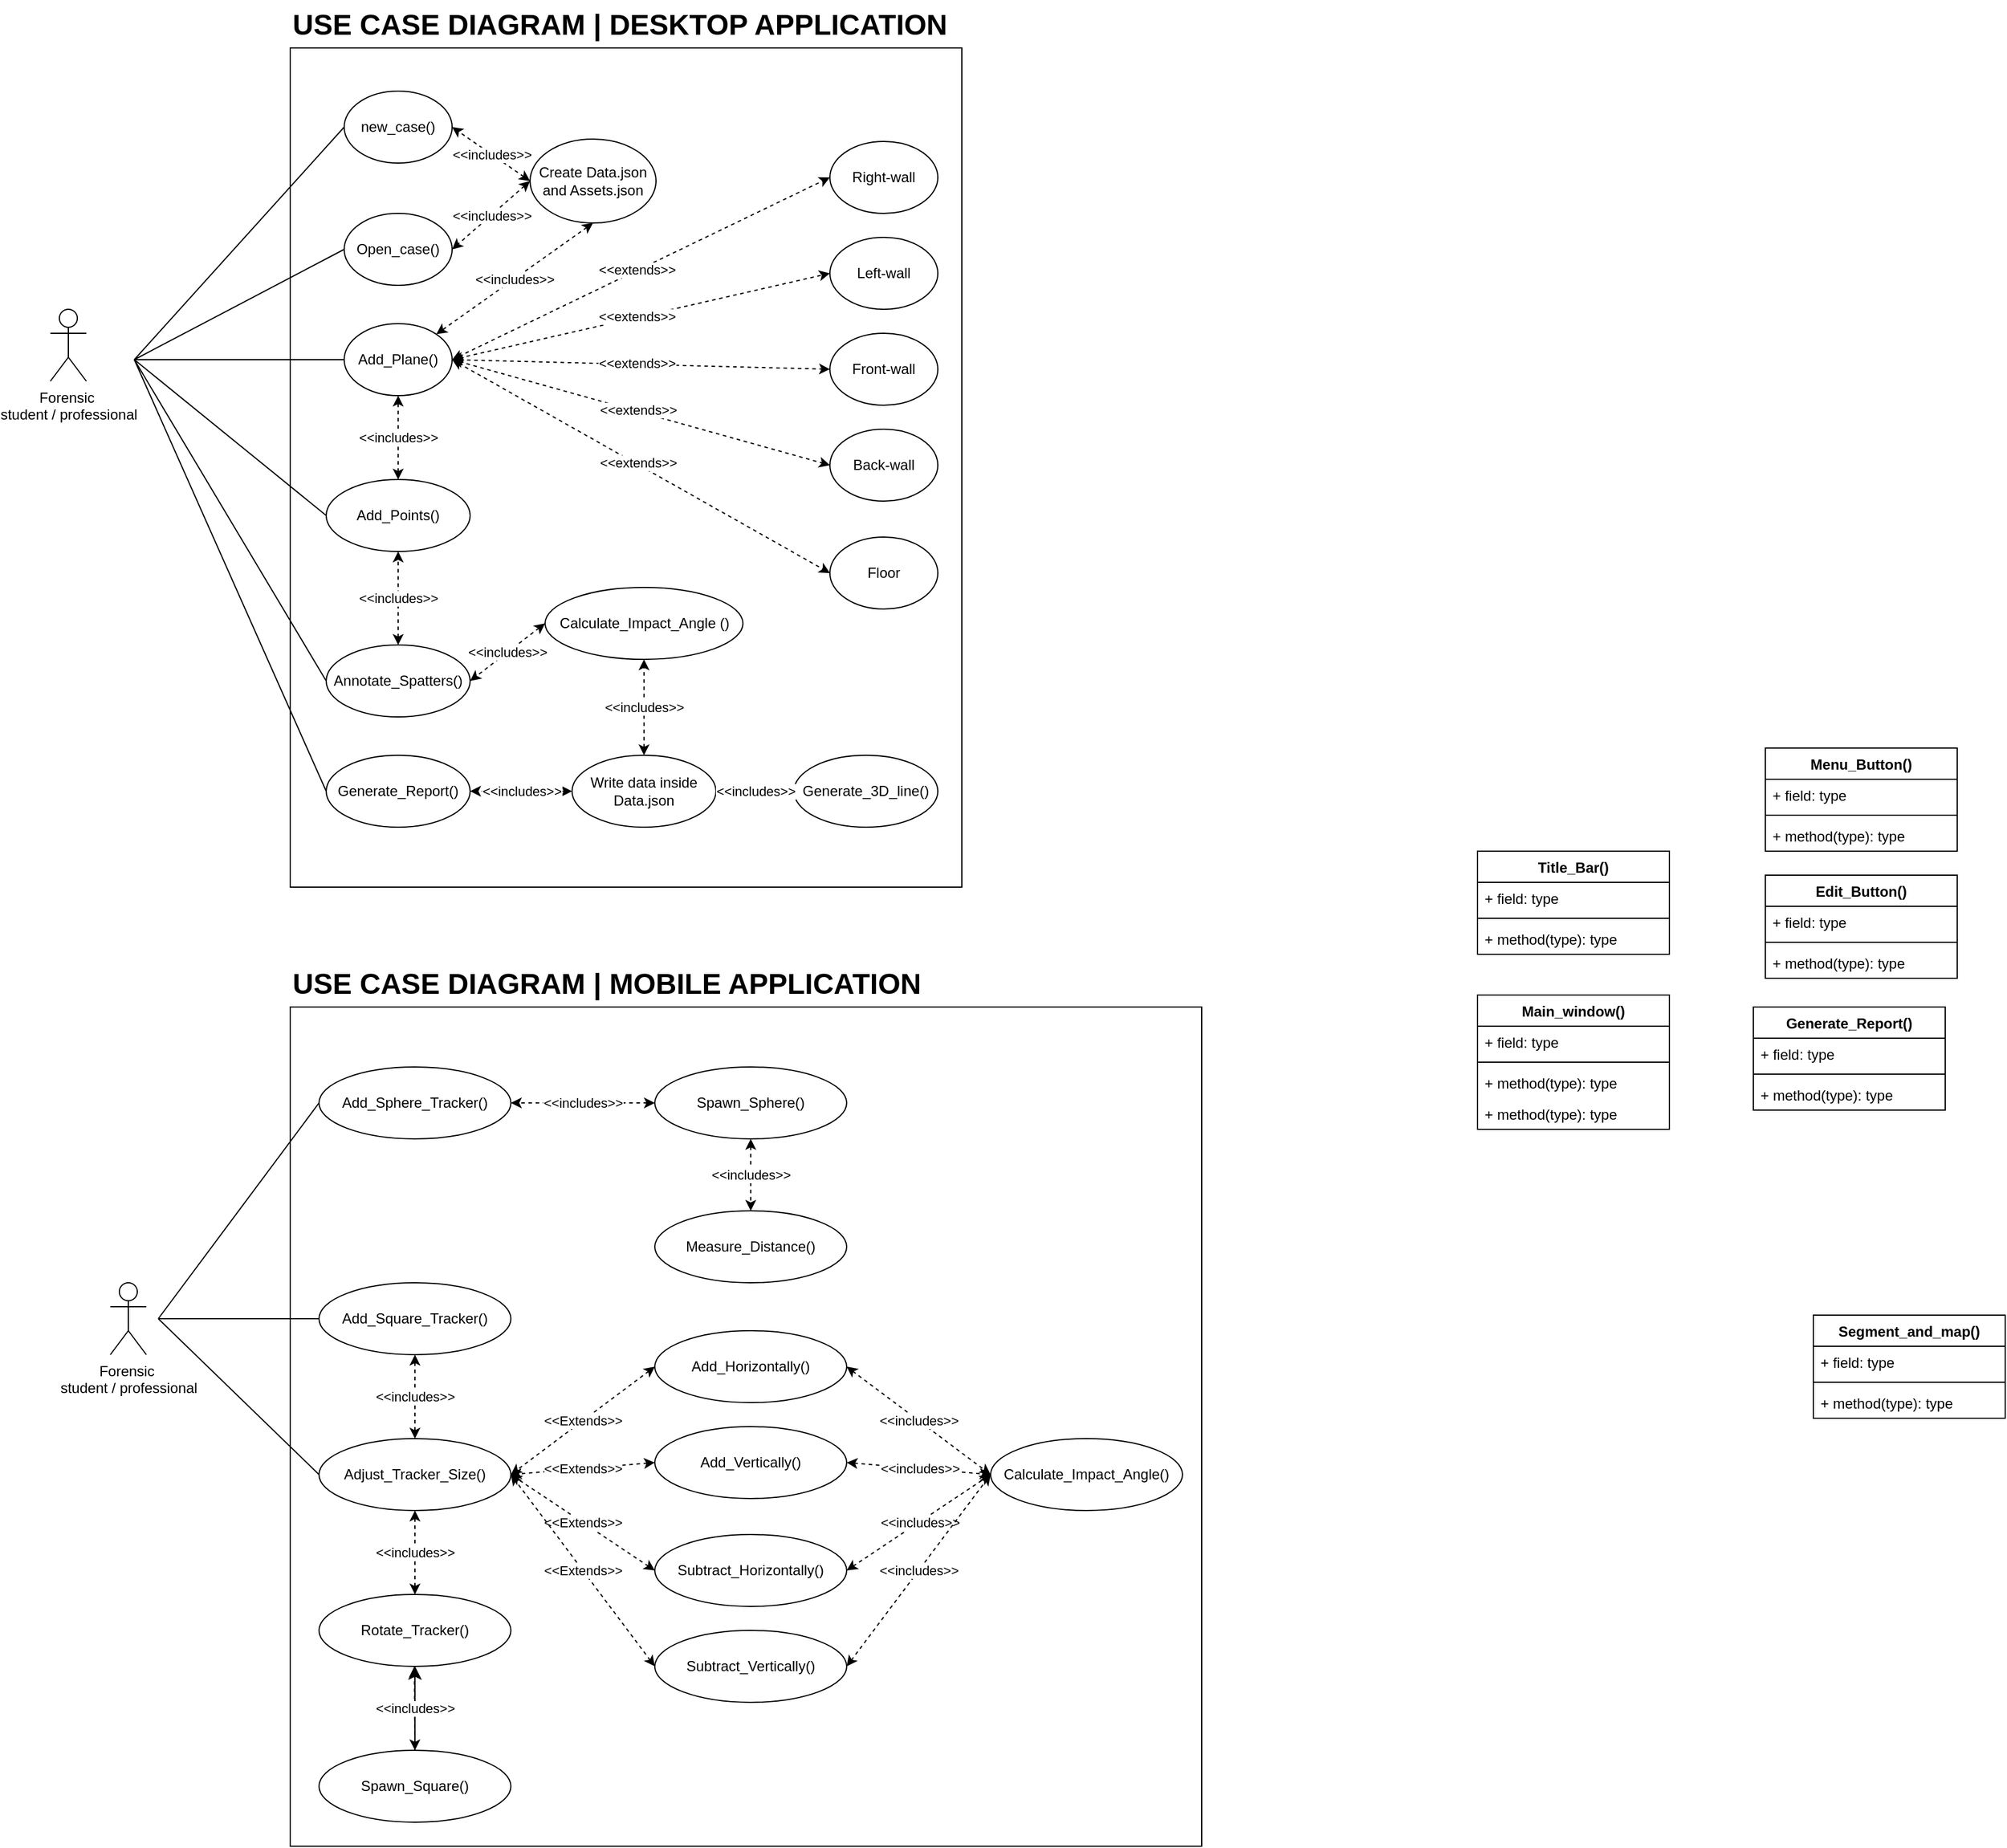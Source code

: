 <mxfile version="26.1.1">
  <diagram name="Page-1" id="USe7JkYApASF65cn7Bxd">
    <mxGraphModel dx="1627" dy="936" grid="1" gridSize="10" guides="1" tooltips="1" connect="1" arrows="1" fold="1" page="1" pageScale="1" pageWidth="850" pageHeight="1100" math="0" shadow="0">
      <root>
        <mxCell id="0" />
        <mxCell id="1" parent="0" />
        <mxCell id="eS0NiImWV8BJjzmMwiop-34" value="" style="rounded=0;whiteSpace=wrap;html=1;movable=0;resizable=0;rotatable=0;deletable=0;editable=0;locked=1;connectable=0;" parent="1" vertex="1">
          <mxGeometry x="190" y="990" width="760" height="700" as="geometry" />
        </mxCell>
        <mxCell id="eS0NiImWV8BJjzmMwiop-35" value="Forensic&amp;nbsp;&lt;div&gt;student / professional&lt;/div&gt;" style="shape=umlActor;verticalLabelPosition=bottom;verticalAlign=top;html=1;outlineConnect=0;" parent="1" vertex="1">
          <mxGeometry x="40" y="1220" width="30" height="60" as="geometry" />
        </mxCell>
        <mxCell id="eS0NiImWV8BJjzmMwiop-36" value="&lt;h1 style=&quot;margin-top: 0px;&quot;&gt;USE CASE DIAGRAM | MOBILE APPLICATION&lt;/h1&gt;" style="text;html=1;whiteSpace=wrap;overflow=hidden;rounded=0;" parent="1" vertex="1">
          <mxGeometry x="190" y="950" width="590" height="50" as="geometry" />
        </mxCell>
        <mxCell id="eS0NiImWV8BJjzmMwiop-38" value="" style="group" parent="1" vertex="1" connectable="0">
          <mxGeometry x="-10" y="150" width="790" height="740" as="geometry" />
        </mxCell>
        <mxCell id="eS0NiImWV8BJjzmMwiop-2" value="" style="rounded=0;whiteSpace=wrap;html=1;movable=1;resizable=1;rotatable=1;deletable=1;editable=1;locked=0;connectable=1;" parent="eS0NiImWV8BJjzmMwiop-38" vertex="1">
          <mxGeometry x="200" y="40" width="560" height="700" as="geometry" />
        </mxCell>
        <mxCell id="uYjDv0PG9nmL270Jhfq2-1" value="Forensic&amp;nbsp;&lt;div&gt;student / professional&lt;/div&gt;" style="shape=umlActor;verticalLabelPosition=bottom;verticalAlign=top;html=1;outlineConnect=0;" parent="eS0NiImWV8BJjzmMwiop-38" vertex="1">
          <mxGeometry y="258" width="30" height="60" as="geometry" />
        </mxCell>
        <mxCell id="uYjDv0PG9nmL270Jhfq2-3" value="new_case()" style="ellipse;whiteSpace=wrap;html=1;" parent="eS0NiImWV8BJjzmMwiop-38" vertex="1">
          <mxGeometry x="245" y="76" width="90" height="60" as="geometry" />
        </mxCell>
        <mxCell id="uYjDv0PG9nmL270Jhfq2-4" value="Open_case()" style="ellipse;whiteSpace=wrap;html=1;" parent="eS0NiImWV8BJjzmMwiop-38" vertex="1">
          <mxGeometry x="245" y="178" width="90" height="60" as="geometry" />
        </mxCell>
        <mxCell id="uYjDv0PG9nmL270Jhfq2-5" value="" style="endArrow=none;html=1;rounded=0;entryX=0;entryY=0.5;entryDx=0;entryDy=0;" parent="eS0NiImWV8BJjzmMwiop-38" target="uYjDv0PG9nmL270Jhfq2-3" edge="1">
          <mxGeometry width="50" height="50" relative="1" as="geometry">
            <mxPoint x="70" y="300" as="sourcePoint" />
            <mxPoint x="230" y="106" as="targetPoint" />
          </mxGeometry>
        </mxCell>
        <mxCell id="uYjDv0PG9nmL270Jhfq2-6" value="" style="endArrow=none;html=1;rounded=0;entryX=0;entryY=0.5;entryDx=0;entryDy=0;" parent="eS0NiImWV8BJjzmMwiop-38" target="uYjDv0PG9nmL270Jhfq2-4" edge="1">
          <mxGeometry width="50" height="50" relative="1" as="geometry">
            <mxPoint x="70" y="300" as="sourcePoint" />
            <mxPoint x="240" y="116" as="targetPoint" />
          </mxGeometry>
        </mxCell>
        <mxCell id="uYjDv0PG9nmL270Jhfq2-7" value="Add_Plane()" style="ellipse;whiteSpace=wrap;html=1;" parent="eS0NiImWV8BJjzmMwiop-38" vertex="1">
          <mxGeometry x="245" y="270" width="90" height="60" as="geometry" />
        </mxCell>
        <mxCell id="uYjDv0PG9nmL270Jhfq2-9" value="Right-wall" style="ellipse;whiteSpace=wrap;html=1;" parent="eS0NiImWV8BJjzmMwiop-38" vertex="1">
          <mxGeometry x="650" y="118" width="90" height="60" as="geometry" />
        </mxCell>
        <mxCell id="uYjDv0PG9nmL270Jhfq2-10" value="Left-wall" style="ellipse;whiteSpace=wrap;html=1;" parent="eS0NiImWV8BJjzmMwiop-38" vertex="1">
          <mxGeometry x="650" y="198" width="90" height="60" as="geometry" />
        </mxCell>
        <mxCell id="uYjDv0PG9nmL270Jhfq2-11" value="Front-wall" style="ellipse;whiteSpace=wrap;html=1;" parent="eS0NiImWV8BJjzmMwiop-38" vertex="1">
          <mxGeometry x="650" y="278" width="90" height="60" as="geometry" />
        </mxCell>
        <mxCell id="uYjDv0PG9nmL270Jhfq2-12" value="Back-wall" style="ellipse;whiteSpace=wrap;html=1;" parent="eS0NiImWV8BJjzmMwiop-38" vertex="1">
          <mxGeometry x="650" y="358" width="90" height="60" as="geometry" />
        </mxCell>
        <mxCell id="uYjDv0PG9nmL270Jhfq2-13" value="Floor" style="ellipse;whiteSpace=wrap;html=1;" parent="eS0NiImWV8BJjzmMwiop-38" vertex="1">
          <mxGeometry x="650" y="448" width="90" height="60" as="geometry" />
        </mxCell>
        <mxCell id="uYjDv0PG9nmL270Jhfq2-19" value="" style="endArrow=classic;startArrow=classic;html=1;rounded=0;dashed=1;entryX=0;entryY=0.5;entryDx=0;entryDy=0;exitX=1;exitY=0.5;exitDx=0;exitDy=0;" parent="eS0NiImWV8BJjzmMwiop-38" source="uYjDv0PG9nmL270Jhfq2-7" target="uYjDv0PG9nmL270Jhfq2-9" edge="1">
          <mxGeometry width="50" height="50" relative="1" as="geometry">
            <mxPoint x="142" y="271" as="sourcePoint" />
            <mxPoint x="240" y="318" as="targetPoint" />
          </mxGeometry>
        </mxCell>
        <mxCell id="uYjDv0PG9nmL270Jhfq2-20" value="&amp;lt;&amp;lt;extends&amp;gt;&amp;gt;" style="edgeLabel;html=1;align=center;verticalAlign=middle;resizable=0;points=[];" parent="uYjDv0PG9nmL270Jhfq2-19" vertex="1" connectable="0">
          <mxGeometry x="-0.021" y="1" relative="1" as="geometry">
            <mxPoint as="offset" />
          </mxGeometry>
        </mxCell>
        <mxCell id="uYjDv0PG9nmL270Jhfq2-21" value="" style="endArrow=classic;startArrow=classic;html=1;rounded=0;dashed=1;entryX=0;entryY=0.5;entryDx=0;entryDy=0;exitX=1;exitY=0.5;exitDx=0;exitDy=0;" parent="eS0NiImWV8BJjzmMwiop-38" source="uYjDv0PG9nmL270Jhfq2-7" target="uYjDv0PG9nmL270Jhfq2-10" edge="1">
          <mxGeometry width="50" height="50" relative="1" as="geometry">
            <mxPoint x="330" y="318" as="sourcePoint" />
            <mxPoint x="440" y="158" as="targetPoint" />
          </mxGeometry>
        </mxCell>
        <mxCell id="uYjDv0PG9nmL270Jhfq2-22" value="&amp;lt;&amp;lt;extends&amp;gt;&amp;gt;" style="edgeLabel;html=1;align=center;verticalAlign=middle;resizable=0;points=[];" parent="uYjDv0PG9nmL270Jhfq2-21" vertex="1" connectable="0">
          <mxGeometry x="-0.021" y="1" relative="1" as="geometry">
            <mxPoint as="offset" />
          </mxGeometry>
        </mxCell>
        <mxCell id="uYjDv0PG9nmL270Jhfq2-23" value="" style="endArrow=classic;startArrow=classic;html=1;rounded=0;dashed=1;entryX=0;entryY=0.5;entryDx=0;entryDy=0;exitX=1;exitY=0.5;exitDx=0;exitDy=0;" parent="eS0NiImWV8BJjzmMwiop-38" source="uYjDv0PG9nmL270Jhfq2-7" target="uYjDv0PG9nmL270Jhfq2-11" edge="1">
          <mxGeometry width="50" height="50" relative="1" as="geometry">
            <mxPoint x="340" y="328" as="sourcePoint" />
            <mxPoint x="450" y="168" as="targetPoint" />
          </mxGeometry>
        </mxCell>
        <mxCell id="uYjDv0PG9nmL270Jhfq2-24" value="&amp;lt;&amp;lt;extends&amp;gt;&amp;gt;" style="edgeLabel;html=1;align=center;verticalAlign=middle;resizable=0;points=[];" parent="uYjDv0PG9nmL270Jhfq2-23" vertex="1" connectable="0">
          <mxGeometry x="-0.021" y="1" relative="1" as="geometry">
            <mxPoint as="offset" />
          </mxGeometry>
        </mxCell>
        <mxCell id="uYjDv0PG9nmL270Jhfq2-25" value="" style="endArrow=classic;startArrow=classic;html=1;rounded=0;dashed=1;entryX=0;entryY=0.5;entryDx=0;entryDy=0;exitX=1;exitY=0.5;exitDx=0;exitDy=0;" parent="eS0NiImWV8BJjzmMwiop-38" source="uYjDv0PG9nmL270Jhfq2-7" target="uYjDv0PG9nmL270Jhfq2-12" edge="1">
          <mxGeometry width="50" height="50" relative="1" as="geometry">
            <mxPoint x="350" y="338" as="sourcePoint" />
            <mxPoint x="460" y="178" as="targetPoint" />
          </mxGeometry>
        </mxCell>
        <mxCell id="uYjDv0PG9nmL270Jhfq2-26" value="&amp;lt;&amp;lt;extends&amp;gt;&amp;gt;" style="edgeLabel;html=1;align=center;verticalAlign=middle;resizable=0;points=[];" parent="uYjDv0PG9nmL270Jhfq2-25" vertex="1" connectable="0">
          <mxGeometry x="-0.021" y="1" relative="1" as="geometry">
            <mxPoint as="offset" />
          </mxGeometry>
        </mxCell>
        <mxCell id="uYjDv0PG9nmL270Jhfq2-27" value="" style="endArrow=classic;startArrow=classic;html=1;rounded=0;dashed=1;entryX=0;entryY=0.5;entryDx=0;entryDy=0;exitX=1;exitY=0.5;exitDx=0;exitDy=0;" parent="eS0NiImWV8BJjzmMwiop-38" source="uYjDv0PG9nmL270Jhfq2-7" target="uYjDv0PG9nmL270Jhfq2-13" edge="1">
          <mxGeometry width="50" height="50" relative="1" as="geometry">
            <mxPoint x="360" y="348" as="sourcePoint" />
            <mxPoint x="470" y="188" as="targetPoint" />
          </mxGeometry>
        </mxCell>
        <mxCell id="uYjDv0PG9nmL270Jhfq2-28" value="&amp;lt;&amp;lt;extends&amp;gt;&amp;gt;" style="edgeLabel;html=1;align=center;verticalAlign=middle;resizable=0;points=[];" parent="uYjDv0PG9nmL270Jhfq2-27" vertex="1" connectable="0">
          <mxGeometry x="-0.021" y="1" relative="1" as="geometry">
            <mxPoint as="offset" />
          </mxGeometry>
        </mxCell>
        <mxCell id="uYjDv0PG9nmL270Jhfq2-30" value="Add_Points()" style="ellipse;whiteSpace=wrap;html=1;" parent="eS0NiImWV8BJjzmMwiop-38" vertex="1">
          <mxGeometry x="230" y="400" width="120" height="60" as="geometry" />
        </mxCell>
        <mxCell id="uYjDv0PG9nmL270Jhfq2-41" value="" style="endArrow=classic;startArrow=classic;html=1;rounded=0;dashed=1;entryX=0.5;entryY=1;entryDx=0;entryDy=0;exitX=0.5;exitY=0;exitDx=0;exitDy=0;" parent="eS0NiImWV8BJjzmMwiop-38" source="uYjDv0PG9nmL270Jhfq2-30" target="uYjDv0PG9nmL270Jhfq2-7" edge="1">
          <mxGeometry width="50" height="50" relative="1" as="geometry">
            <mxPoint x="140" y="368" as="sourcePoint" />
            <mxPoint x="240" y="318" as="targetPoint" />
          </mxGeometry>
        </mxCell>
        <mxCell id="uYjDv0PG9nmL270Jhfq2-42" value="&amp;lt;&amp;lt;includes&amp;gt;&amp;gt;" style="edgeLabel;html=1;align=center;verticalAlign=middle;resizable=0;points=[];" parent="uYjDv0PG9nmL270Jhfq2-41" vertex="1" connectable="0">
          <mxGeometry x="0.002" relative="1" as="geometry">
            <mxPoint as="offset" />
          </mxGeometry>
        </mxCell>
        <mxCell id="uYjDv0PG9nmL270Jhfq2-43" value="Annotate_Spatters()" style="ellipse;whiteSpace=wrap;html=1;" parent="eS0NiImWV8BJjzmMwiop-38" vertex="1">
          <mxGeometry x="230" y="538" width="120" height="60" as="geometry" />
        </mxCell>
        <mxCell id="uYjDv0PG9nmL270Jhfq2-44" value="" style="endArrow=classic;startArrow=classic;html=1;rounded=0;dashed=1;entryX=0.5;entryY=1;entryDx=0;entryDy=0;exitX=0.5;exitY=0;exitDx=0;exitDy=0;" parent="eS0NiImWV8BJjzmMwiop-38" source="uYjDv0PG9nmL270Jhfq2-43" target="uYjDv0PG9nmL270Jhfq2-30" edge="1">
          <mxGeometry width="50" height="50" relative="1" as="geometry">
            <mxPoint x="390" y="668" as="sourcePoint" />
            <mxPoint x="390" y="558" as="targetPoint" />
          </mxGeometry>
        </mxCell>
        <mxCell id="uYjDv0PG9nmL270Jhfq2-45" value="&amp;lt;&amp;lt;includes&amp;gt;&amp;gt;" style="edgeLabel;html=1;align=center;verticalAlign=middle;resizable=0;points=[];" parent="uYjDv0PG9nmL270Jhfq2-44" vertex="1" connectable="0">
          <mxGeometry x="0.002" relative="1" as="geometry">
            <mxPoint as="offset" />
          </mxGeometry>
        </mxCell>
        <mxCell id="_AARv4OHIewm0ZB3Cl0f-1" value="Calculate_Impact_Angle ()" style="ellipse;whiteSpace=wrap;html=1;" parent="eS0NiImWV8BJjzmMwiop-38" vertex="1">
          <mxGeometry x="412.5" y="490" width="165" height="60" as="geometry" />
        </mxCell>
        <mxCell id="_AARv4OHIewm0ZB3Cl0f-2" value="" style="endArrow=classic;startArrow=classic;html=1;rounded=0;dashed=1;entryX=1;entryY=0.5;entryDx=0;entryDy=0;exitX=0;exitY=0.5;exitDx=0;exitDy=0;" parent="eS0NiImWV8BJjzmMwiop-38" source="_AARv4OHIewm0ZB3Cl0f-1" target="uYjDv0PG9nmL270Jhfq2-43" edge="1">
          <mxGeometry width="50" height="50" relative="1" as="geometry">
            <mxPoint x="610" y="668" as="sourcePoint" />
            <mxPoint x="495" y="508" as="targetPoint" />
          </mxGeometry>
        </mxCell>
        <mxCell id="_AARv4OHIewm0ZB3Cl0f-3" value="&amp;lt;&amp;lt;includes&amp;gt;&amp;gt;" style="edgeLabel;html=1;align=center;verticalAlign=middle;resizable=0;points=[];" parent="_AARv4OHIewm0ZB3Cl0f-2" vertex="1" connectable="0">
          <mxGeometry x="0.002" relative="1" as="geometry">
            <mxPoint as="offset" />
          </mxGeometry>
        </mxCell>
        <mxCell id="eS0NiImWV8BJjzmMwiop-1" value="&lt;h1 style=&quot;margin-top: 0px;&quot;&gt;USE CASE DIAGRAM | DESKTOP APPLICATION&lt;/h1&gt;" style="text;html=1;whiteSpace=wrap;overflow=hidden;rounded=0;" parent="eS0NiImWV8BJjzmMwiop-38" vertex="1">
          <mxGeometry x="200" width="590" height="50" as="geometry" />
        </mxCell>
        <mxCell id="eS0NiImWV8BJjzmMwiop-4" value="Create Data.json and Assets.json" style="ellipse;whiteSpace=wrap;html=1;" parent="eS0NiImWV8BJjzmMwiop-38" vertex="1">
          <mxGeometry x="400" y="116" width="105" height="70" as="geometry" />
        </mxCell>
        <mxCell id="eS0NiImWV8BJjzmMwiop-5" value="" style="endArrow=classic;startArrow=classic;html=1;rounded=0;dashed=1;entryX=1;entryY=0.5;entryDx=0;entryDy=0;exitX=0;exitY=0.5;exitDx=0;exitDy=0;" parent="eS0NiImWV8BJjzmMwiop-38" source="eS0NiImWV8BJjzmMwiop-4" target="uYjDv0PG9nmL270Jhfq2-3" edge="1">
          <mxGeometry width="50" height="50" relative="1" as="geometry">
            <mxPoint x="400" y="151" as="sourcePoint" />
            <mxPoint x="360" y="216" as="targetPoint" />
          </mxGeometry>
        </mxCell>
        <mxCell id="eS0NiImWV8BJjzmMwiop-6" value="&amp;lt;&amp;lt;includes&amp;gt;&amp;gt;" style="edgeLabel;html=1;align=center;verticalAlign=middle;resizable=0;points=[];" parent="eS0NiImWV8BJjzmMwiop-5" vertex="1" connectable="0">
          <mxGeometry x="0.002" relative="1" as="geometry">
            <mxPoint as="offset" />
          </mxGeometry>
        </mxCell>
        <mxCell id="eS0NiImWV8BJjzmMwiop-9" value="" style="endArrow=classic;startArrow=classic;html=1;rounded=0;dashed=1;entryX=1;entryY=0.5;entryDx=0;entryDy=0;exitX=0;exitY=0.5;exitDx=0;exitDy=0;" parent="eS0NiImWV8BJjzmMwiop-38" source="eS0NiImWV8BJjzmMwiop-4" target="uYjDv0PG9nmL270Jhfq2-4" edge="1">
          <mxGeometry width="50" height="50" relative="1" as="geometry">
            <mxPoint x="397" y="152" as="sourcePoint" />
            <mxPoint x="330" y="116" as="targetPoint" />
          </mxGeometry>
        </mxCell>
        <mxCell id="eS0NiImWV8BJjzmMwiop-10" value="&amp;lt;&amp;lt;includes&amp;gt;&amp;gt;" style="edgeLabel;html=1;align=center;verticalAlign=middle;resizable=0;points=[];" parent="eS0NiImWV8BJjzmMwiop-9" vertex="1" connectable="0">
          <mxGeometry x="0.002" relative="1" as="geometry">
            <mxPoint as="offset" />
          </mxGeometry>
        </mxCell>
        <mxCell id="eS0NiImWV8BJjzmMwiop-11" value="" style="endArrow=none;html=1;rounded=0;entryX=0;entryY=0.5;entryDx=0;entryDy=0;" parent="eS0NiImWV8BJjzmMwiop-38" target="uYjDv0PG9nmL270Jhfq2-7" edge="1">
          <mxGeometry width="50" height="50" relative="1" as="geometry">
            <mxPoint x="70" y="300" as="sourcePoint" />
            <mxPoint x="230" y="300" as="targetPoint" />
          </mxGeometry>
        </mxCell>
        <mxCell id="eS0NiImWV8BJjzmMwiop-12" value="" style="endArrow=classic;startArrow=classic;html=1;rounded=0;dashed=1;entryX=1;entryY=0;entryDx=0;entryDy=0;exitX=0.5;exitY=1;exitDx=0;exitDy=0;" parent="eS0NiImWV8BJjzmMwiop-38" source="eS0NiImWV8BJjzmMwiop-4" target="uYjDv0PG9nmL270Jhfq2-7" edge="1">
          <mxGeometry width="50" height="50" relative="1" as="geometry">
            <mxPoint x="390" y="215" as="sourcePoint" />
            <mxPoint x="310" y="270" as="targetPoint" />
          </mxGeometry>
        </mxCell>
        <mxCell id="eS0NiImWV8BJjzmMwiop-13" value="&amp;lt;&amp;lt;includes&amp;gt;&amp;gt;" style="edgeLabel;html=1;align=center;verticalAlign=middle;resizable=0;points=[];" parent="eS0NiImWV8BJjzmMwiop-12" vertex="1" connectable="0">
          <mxGeometry x="0.002" relative="1" as="geometry">
            <mxPoint as="offset" />
          </mxGeometry>
        </mxCell>
        <mxCell id="eS0NiImWV8BJjzmMwiop-14" value="" style="endArrow=none;html=1;rounded=0;entryX=0;entryY=0.5;entryDx=0;entryDy=0;" parent="eS0NiImWV8BJjzmMwiop-38" target="uYjDv0PG9nmL270Jhfq2-30" edge="1">
          <mxGeometry width="50" height="50" relative="1" as="geometry">
            <mxPoint x="70" y="300" as="sourcePoint" />
            <mxPoint x="240" y="310" as="targetPoint" />
          </mxGeometry>
        </mxCell>
        <mxCell id="eS0NiImWV8BJjzmMwiop-15" value="" style="endArrow=none;html=1;rounded=0;entryX=0;entryY=0.5;entryDx=0;entryDy=0;" parent="eS0NiImWV8BJjzmMwiop-38" target="uYjDv0PG9nmL270Jhfq2-43" edge="1">
          <mxGeometry width="50" height="50" relative="1" as="geometry">
            <mxPoint x="70" y="300" as="sourcePoint" />
            <mxPoint x="240" y="440" as="targetPoint" />
          </mxGeometry>
        </mxCell>
        <mxCell id="eS0NiImWV8BJjzmMwiop-18" value="Write data inside Data.json" style="ellipse;whiteSpace=wrap;html=1;" parent="eS0NiImWV8BJjzmMwiop-38" vertex="1">
          <mxGeometry x="435" y="630" width="120" height="60" as="geometry" />
        </mxCell>
        <mxCell id="eS0NiImWV8BJjzmMwiop-19" value="" style="endArrow=classic;startArrow=classic;html=1;rounded=0;dashed=1;entryX=0.5;entryY=1;entryDx=0;entryDy=0;exitX=0.5;exitY=0;exitDx=0;exitDy=0;" parent="eS0NiImWV8BJjzmMwiop-38" source="eS0NiImWV8BJjzmMwiop-18" target="_AARv4OHIewm0ZB3Cl0f-1" edge="1">
          <mxGeometry width="50" height="50" relative="1" as="geometry">
            <mxPoint x="665" y="620" as="sourcePoint" />
            <mxPoint x="550" y="620" as="targetPoint" />
          </mxGeometry>
        </mxCell>
        <mxCell id="eS0NiImWV8BJjzmMwiop-20" value="&amp;lt;&amp;lt;includes&amp;gt;&amp;gt;" style="edgeLabel;html=1;align=center;verticalAlign=middle;resizable=0;points=[];" parent="eS0NiImWV8BJjzmMwiop-19" vertex="1" connectable="0">
          <mxGeometry x="0.002" relative="1" as="geometry">
            <mxPoint as="offset" />
          </mxGeometry>
        </mxCell>
        <mxCell id="eS0NiImWV8BJjzmMwiop-21" value="Generate_3D_line()" style="ellipse;whiteSpace=wrap;html=1;" parent="eS0NiImWV8BJjzmMwiop-38" vertex="1">
          <mxGeometry x="620" y="630" width="120" height="60" as="geometry" />
        </mxCell>
        <mxCell id="eS0NiImWV8BJjzmMwiop-22" value="" style="endArrow=classic;startArrow=classic;html=1;rounded=0;dashed=1;entryX=1;entryY=0.5;entryDx=0;entryDy=0;exitX=0;exitY=0.5;exitDx=0;exitDy=0;" parent="eS0NiImWV8BJjzmMwiop-38" source="eS0NiImWV8BJjzmMwiop-21" target="eS0NiImWV8BJjzmMwiop-18" edge="1">
          <mxGeometry width="50" height="50" relative="1" as="geometry">
            <mxPoint x="660" y="578" as="sourcePoint" />
            <mxPoint x="535" y="578" as="targetPoint" />
          </mxGeometry>
        </mxCell>
        <mxCell id="eS0NiImWV8BJjzmMwiop-23" value="&amp;lt;&amp;lt;includes&amp;gt;&amp;gt;" style="edgeLabel;html=1;align=center;verticalAlign=middle;resizable=0;points=[];" parent="eS0NiImWV8BJjzmMwiop-22" vertex="1" connectable="0">
          <mxGeometry x="0.002" relative="1" as="geometry">
            <mxPoint as="offset" />
          </mxGeometry>
        </mxCell>
        <mxCell id="eS0NiImWV8BJjzmMwiop-24" value="Generate_Report()" style="ellipse;whiteSpace=wrap;html=1;" parent="eS0NiImWV8BJjzmMwiop-38" vertex="1">
          <mxGeometry x="230" y="630" width="120" height="60" as="geometry" />
        </mxCell>
        <mxCell id="eS0NiImWV8BJjzmMwiop-25" value="" style="endArrow=none;html=1;rounded=0;entryX=0;entryY=0.5;entryDx=0;entryDy=0;" parent="eS0NiImWV8BJjzmMwiop-38" target="eS0NiImWV8BJjzmMwiop-24" edge="1">
          <mxGeometry width="50" height="50" relative="1" as="geometry">
            <mxPoint x="70" y="300" as="sourcePoint" />
            <mxPoint x="240" y="578" as="targetPoint" />
          </mxGeometry>
        </mxCell>
        <mxCell id="eS0NiImWV8BJjzmMwiop-32" value="" style="endArrow=classic;startArrow=classic;html=1;rounded=0;dashed=1;entryX=1;entryY=0.5;entryDx=0;entryDy=0;exitX=0;exitY=0.5;exitDx=0;exitDy=0;" parent="eS0NiImWV8BJjzmMwiop-38" source="eS0NiImWV8BJjzmMwiop-18" target="eS0NiImWV8BJjzmMwiop-24" edge="1">
          <mxGeometry width="50" height="50" relative="1" as="geometry">
            <mxPoint x="462" y="598" as="sourcePoint" />
            <mxPoint x="400" y="646" as="targetPoint" />
          </mxGeometry>
        </mxCell>
        <mxCell id="eS0NiImWV8BJjzmMwiop-33" value="&amp;lt;&amp;lt;includes&amp;gt;&amp;gt;" style="edgeLabel;html=1;align=center;verticalAlign=middle;resizable=0;points=[];" parent="eS0NiImWV8BJjzmMwiop-32" vertex="1" connectable="0">
          <mxGeometry x="0.002" relative="1" as="geometry">
            <mxPoint as="offset" />
          </mxGeometry>
        </mxCell>
        <mxCell id="eS0NiImWV8BJjzmMwiop-39" value="Add_Sphere_Tracker()" style="ellipse;whiteSpace=wrap;html=1;" parent="1" vertex="1">
          <mxGeometry x="214" y="1040" width="160" height="60" as="geometry" />
        </mxCell>
        <mxCell id="eS0NiImWV8BJjzmMwiop-40" value="Add_Square_Tracker()" style="ellipse;whiteSpace=wrap;html=1;" parent="1" vertex="1">
          <mxGeometry x="214" y="1220" width="160" height="60" as="geometry" />
        </mxCell>
        <mxCell id="eS0NiImWV8BJjzmMwiop-41" value="" style="endArrow=none;html=1;rounded=0;fontSize=12;startSize=8;endSize=8;curved=1;entryX=0;entryY=0.5;entryDx=0;entryDy=0;" parent="1" target="eS0NiImWV8BJjzmMwiop-39" edge="1">
          <mxGeometry width="50" height="50" relative="1" as="geometry">
            <mxPoint x="80" y="1250" as="sourcePoint" />
            <mxPoint x="400" y="1030" as="targetPoint" />
          </mxGeometry>
        </mxCell>
        <mxCell id="eS0NiImWV8BJjzmMwiop-42" value="" style="endArrow=none;html=1;rounded=0;fontSize=12;startSize=8;endSize=8;curved=1;entryX=0;entryY=0.5;entryDx=0;entryDy=0;" parent="1" target="eS0NiImWV8BJjzmMwiop-40" edge="1">
          <mxGeometry width="50" height="50" relative="1" as="geometry">
            <mxPoint x="80" y="1250" as="sourcePoint" />
            <mxPoint x="250" y="1080" as="targetPoint" />
          </mxGeometry>
        </mxCell>
        <mxCell id="eS0NiImWV8BJjzmMwiop-44" value="Spawn_Sphere()" style="ellipse;whiteSpace=wrap;html=1;" parent="1" vertex="1">
          <mxGeometry x="494" y="1040" width="160" height="60" as="geometry" />
        </mxCell>
        <mxCell id="eS0NiImWV8BJjzmMwiop-46" value="" style="endArrow=classic;startArrow=classic;html=1;rounded=0;dashed=1;entryX=1;entryY=0.5;entryDx=0;entryDy=0;exitX=0;exitY=0.5;exitDx=0;exitDy=0;" parent="1" source="eS0NiImWV8BJjzmMwiop-44" target="eS0NiImWV8BJjzmMwiop-39" edge="1">
          <mxGeometry width="50" height="50" relative="1" as="geometry">
            <mxPoint x="479" y="1060" as="sourcePoint" />
            <mxPoint x="394" y="1060" as="targetPoint" />
          </mxGeometry>
        </mxCell>
        <mxCell id="eS0NiImWV8BJjzmMwiop-47" value="&amp;lt;&amp;lt;includes&amp;gt;&amp;gt;" style="edgeLabel;html=1;align=center;verticalAlign=middle;resizable=0;points=[];" parent="eS0NiImWV8BJjzmMwiop-46" vertex="1" connectable="0">
          <mxGeometry x="0.002" relative="1" as="geometry">
            <mxPoint as="offset" />
          </mxGeometry>
        </mxCell>
        <mxCell id="eS0NiImWV8BJjzmMwiop-48" value="Measure_Distance()" style="ellipse;whiteSpace=wrap;html=1;" parent="1" vertex="1">
          <mxGeometry x="494" y="1160" width="160" height="60" as="geometry" />
        </mxCell>
        <mxCell id="eS0NiImWV8BJjzmMwiop-49" value="" style="endArrow=classic;startArrow=classic;html=1;rounded=0;dashed=1;entryX=0.5;entryY=0;entryDx=0;entryDy=0;exitX=0.5;exitY=1;exitDx=0;exitDy=0;" parent="1" source="eS0NiImWV8BJjzmMwiop-44" target="eS0NiImWV8BJjzmMwiop-48" edge="1">
          <mxGeometry width="50" height="50" relative="1" as="geometry">
            <mxPoint x="504" y="1080" as="sourcePoint" />
            <mxPoint x="384" y="1080" as="targetPoint" />
          </mxGeometry>
        </mxCell>
        <mxCell id="eS0NiImWV8BJjzmMwiop-50" value="&amp;lt;&amp;lt;includes&amp;gt;&amp;gt;" style="edgeLabel;html=1;align=center;verticalAlign=middle;resizable=0;points=[];" parent="eS0NiImWV8BJjzmMwiop-49" vertex="1" connectable="0">
          <mxGeometry x="0.002" relative="1" as="geometry">
            <mxPoint as="offset" />
          </mxGeometry>
        </mxCell>
        <mxCell id="eS0NiImWV8BJjzmMwiop-51" value="Adjust_Tracker_Size()" style="ellipse;whiteSpace=wrap;html=1;" parent="1" vertex="1">
          <mxGeometry x="214" y="1350" width="160" height="60" as="geometry" />
        </mxCell>
        <mxCell id="eS0NiImWV8BJjzmMwiop-52" value="Subtract_Horizontally() " style="ellipse;whiteSpace=wrap;html=1;" parent="1" vertex="1">
          <mxGeometry x="494" y="1430" width="160" height="60" as="geometry" />
        </mxCell>
        <mxCell id="eS0NiImWV8BJjzmMwiop-53" value="Subtract_Vertically() " style="ellipse;whiteSpace=wrap;html=1;" parent="1" vertex="1">
          <mxGeometry x="494" y="1510" width="160" height="60" as="geometry" />
        </mxCell>
        <mxCell id="eS0NiImWV8BJjzmMwiop-54" value="Add_Horizontally() " style="ellipse;whiteSpace=wrap;html=1;" parent="1" vertex="1">
          <mxGeometry x="494" y="1260" width="160" height="60" as="geometry" />
        </mxCell>
        <mxCell id="eS0NiImWV8BJjzmMwiop-55" value="Add_Vertically() " style="ellipse;whiteSpace=wrap;html=1;" parent="1" vertex="1">
          <mxGeometry x="494" y="1340" width="160" height="60" as="geometry" />
        </mxCell>
        <mxCell id="eS0NiImWV8BJjzmMwiop-56" value="" style="endArrow=none;html=1;rounded=0;fontSize=12;startSize=8;endSize=8;curved=1;entryX=0;entryY=0.5;entryDx=0;entryDy=0;" parent="1" target="eS0NiImWV8BJjzmMwiop-51" edge="1">
          <mxGeometry width="50" height="50" relative="1" as="geometry">
            <mxPoint x="80" y="1250" as="sourcePoint" />
            <mxPoint x="250" y="1260" as="targetPoint" />
          </mxGeometry>
        </mxCell>
        <mxCell id="eS0NiImWV8BJjzmMwiop-57" value="" style="endArrow=classic;startArrow=classic;html=1;rounded=0;dashed=1;entryX=1;entryY=0.5;entryDx=0;entryDy=0;exitX=0;exitY=0.5;exitDx=0;exitDy=0;" parent="1" source="eS0NiImWV8BJjzmMwiop-54" target="eS0NiImWV8BJjzmMwiop-51" edge="1">
          <mxGeometry width="50" height="50" relative="1" as="geometry">
            <mxPoint x="474" y="1420" as="sourcePoint" />
            <mxPoint x="354" y="1420" as="targetPoint" />
          </mxGeometry>
        </mxCell>
        <mxCell id="eS0NiImWV8BJjzmMwiop-58" value="&amp;lt;&amp;lt;Extends&amp;gt;&amp;gt;" style="edgeLabel;html=1;align=center;verticalAlign=middle;resizable=0;points=[];" parent="eS0NiImWV8BJjzmMwiop-57" vertex="1" connectable="0">
          <mxGeometry x="0.002" relative="1" as="geometry">
            <mxPoint as="offset" />
          </mxGeometry>
        </mxCell>
        <mxCell id="eS0NiImWV8BJjzmMwiop-59" value="" style="endArrow=classic;startArrow=classic;html=1;rounded=0;dashed=1;entryX=1;entryY=0.5;entryDx=0;entryDy=0;exitX=0;exitY=0.5;exitDx=0;exitDy=0;" parent="1" source="eS0NiImWV8BJjzmMwiop-55" target="eS0NiImWV8BJjzmMwiop-51" edge="1">
          <mxGeometry width="50" height="50" relative="1" as="geometry">
            <mxPoint x="434" y="1300" as="sourcePoint" />
            <mxPoint x="384" y="1390" as="targetPoint" />
          </mxGeometry>
        </mxCell>
        <mxCell id="eS0NiImWV8BJjzmMwiop-60" value="&amp;lt;&amp;lt;Extends&amp;gt;&amp;gt;" style="edgeLabel;html=1;align=center;verticalAlign=middle;resizable=0;points=[];" parent="eS0NiImWV8BJjzmMwiop-59" vertex="1" connectable="0">
          <mxGeometry x="0.002" relative="1" as="geometry">
            <mxPoint as="offset" />
          </mxGeometry>
        </mxCell>
        <mxCell id="eS0NiImWV8BJjzmMwiop-61" value="" style="endArrow=classic;startArrow=classic;html=1;rounded=0;dashed=1;entryX=1;entryY=0.5;entryDx=0;entryDy=0;exitX=0;exitY=0.5;exitDx=0;exitDy=0;" parent="1" source="eS0NiImWV8BJjzmMwiop-52" target="eS0NiImWV8BJjzmMwiop-51" edge="1">
          <mxGeometry width="50" height="50" relative="1" as="geometry">
            <mxPoint x="444" y="1310" as="sourcePoint" />
            <mxPoint x="394" y="1400" as="targetPoint" />
          </mxGeometry>
        </mxCell>
        <mxCell id="eS0NiImWV8BJjzmMwiop-62" value="&amp;lt;&amp;lt;Extends&amp;gt;&amp;gt;" style="edgeLabel;html=1;align=center;verticalAlign=middle;resizable=0;points=[];" parent="eS0NiImWV8BJjzmMwiop-61" vertex="1" connectable="0">
          <mxGeometry x="0.002" relative="1" as="geometry">
            <mxPoint as="offset" />
          </mxGeometry>
        </mxCell>
        <mxCell id="eS0NiImWV8BJjzmMwiop-63" value="" style="endArrow=classic;startArrow=classic;html=1;rounded=0;dashed=1;entryX=1;entryY=0.5;entryDx=0;entryDy=0;exitX=0;exitY=0.5;exitDx=0;exitDy=0;" parent="1" source="eS0NiImWV8BJjzmMwiop-53" target="eS0NiImWV8BJjzmMwiop-51" edge="1">
          <mxGeometry width="50" height="50" relative="1" as="geometry">
            <mxPoint x="454" y="1320" as="sourcePoint" />
            <mxPoint x="404" y="1410" as="targetPoint" />
          </mxGeometry>
        </mxCell>
        <mxCell id="eS0NiImWV8BJjzmMwiop-64" value="&amp;lt;&amp;lt;Extends&amp;gt;&amp;gt;" style="edgeLabel;html=1;align=center;verticalAlign=middle;resizable=0;points=[];" parent="eS0NiImWV8BJjzmMwiop-63" vertex="1" connectable="0">
          <mxGeometry x="0.002" relative="1" as="geometry">
            <mxPoint as="offset" />
          </mxGeometry>
        </mxCell>
        <mxCell id="eS0NiImWV8BJjzmMwiop-65" value="" style="endArrow=classic;startArrow=classic;html=1;rounded=0;dashed=1;entryX=0.5;entryY=0;entryDx=0;entryDy=0;exitX=0.5;exitY=1;exitDx=0;exitDy=0;" parent="1" source="eS0NiImWV8BJjzmMwiop-40" target="eS0NiImWV8BJjzmMwiop-51" edge="1">
          <mxGeometry width="50" height="50" relative="1" as="geometry">
            <mxPoint x="464" y="1330" as="sourcePoint" />
            <mxPoint x="344" y="1330" as="targetPoint" />
          </mxGeometry>
        </mxCell>
        <mxCell id="eS0NiImWV8BJjzmMwiop-66" value="&amp;lt;&amp;lt;includes&amp;gt;&amp;gt;" style="edgeLabel;html=1;align=center;verticalAlign=middle;resizable=0;points=[];" parent="eS0NiImWV8BJjzmMwiop-65" vertex="1" connectable="0">
          <mxGeometry x="0.002" relative="1" as="geometry">
            <mxPoint as="offset" />
          </mxGeometry>
        </mxCell>
        <mxCell id="eS0NiImWV8BJjzmMwiop-67" value="Rotate_Tracker()" style="ellipse;whiteSpace=wrap;html=1;" parent="1" vertex="1">
          <mxGeometry x="214" y="1480" width="160" height="60" as="geometry" />
        </mxCell>
        <mxCell id="eS0NiImWV8BJjzmMwiop-68" value="" style="endArrow=classic;startArrow=classic;html=1;rounded=0;dashed=1;entryX=0.5;entryY=0;entryDx=0;entryDy=0;exitX=0.5;exitY=1;exitDx=0;exitDy=0;" parent="1" source="eS0NiImWV8BJjzmMwiop-51" target="eS0NiImWV8BJjzmMwiop-67" edge="1">
          <mxGeometry width="50" height="50" relative="1" as="geometry">
            <mxPoint x="314" y="1460" as="sourcePoint" />
            <mxPoint x="314" y="1530" as="targetPoint" />
          </mxGeometry>
        </mxCell>
        <mxCell id="eS0NiImWV8BJjzmMwiop-69" value="&amp;lt;&amp;lt;includes&amp;gt;&amp;gt;" style="edgeLabel;html=1;align=center;verticalAlign=middle;resizable=0;points=[];" parent="eS0NiImWV8BJjzmMwiop-68" vertex="1" connectable="0">
          <mxGeometry x="0.002" relative="1" as="geometry">
            <mxPoint as="offset" />
          </mxGeometry>
        </mxCell>
        <mxCell id="eS0NiImWV8BJjzmMwiop-73" value="" style="edgeStyle=none;curved=1;rounded=0;orthogonalLoop=1;jettySize=auto;html=1;fontSize=12;startSize=8;endSize=8;" parent="1" source="eS0NiImWV8BJjzmMwiop-70" target="eS0NiImWV8BJjzmMwiop-67" edge="1">
          <mxGeometry relative="1" as="geometry" />
        </mxCell>
        <mxCell id="eS0NiImWV8BJjzmMwiop-74" value="" style="edgeStyle=none;curved=1;rounded=0;orthogonalLoop=1;jettySize=auto;html=1;fontSize=12;startSize=8;endSize=8;" parent="1" source="eS0NiImWV8BJjzmMwiop-70" target="eS0NiImWV8BJjzmMwiop-67" edge="1">
          <mxGeometry relative="1" as="geometry" />
        </mxCell>
        <mxCell id="eS0NiImWV8BJjzmMwiop-70" value="Spawn_Square()" style="ellipse;whiteSpace=wrap;html=1;" parent="1" vertex="1">
          <mxGeometry x="214" y="1610" width="160" height="60" as="geometry" />
        </mxCell>
        <mxCell id="eS0NiImWV8BJjzmMwiop-71" value="" style="endArrow=classic;startArrow=classic;html=1;rounded=0;dashed=1;entryX=0.5;entryY=0;entryDx=0;entryDy=0;exitX=0.5;exitY=1;exitDx=0;exitDy=0;" parent="1" target="eS0NiImWV8BJjzmMwiop-70" edge="1">
          <mxGeometry width="50" height="50" relative="1" as="geometry">
            <mxPoint x="293.5" y="1540" as="sourcePoint" />
            <mxPoint x="293.5" y="1610" as="targetPoint" />
          </mxGeometry>
        </mxCell>
        <mxCell id="eS0NiImWV8BJjzmMwiop-72" value="&amp;lt;&amp;lt;includes&amp;gt;&amp;gt;" style="edgeLabel;html=1;align=center;verticalAlign=middle;resizable=0;points=[];" parent="eS0NiImWV8BJjzmMwiop-71" vertex="1" connectable="0">
          <mxGeometry x="0.002" relative="1" as="geometry">
            <mxPoint as="offset" />
          </mxGeometry>
        </mxCell>
        <mxCell id="eS0NiImWV8BJjzmMwiop-75" value="" style="endArrow=classic;startArrow=classic;html=1;rounded=0;dashed=1;entryX=0;entryY=0.5;entryDx=0;entryDy=0;exitX=1;exitY=0.5;exitDx=0;exitDy=0;" parent="1" source="eS0NiImWV8BJjzmMwiop-54" target="eS0NiImWV8BJjzmMwiop-77" edge="1">
          <mxGeometry width="50" height="50" relative="1" as="geometry">
            <mxPoint x="764" y="1320" as="sourcePoint" />
            <mxPoint x="764" y="1390" as="targetPoint" />
          </mxGeometry>
        </mxCell>
        <mxCell id="eS0NiImWV8BJjzmMwiop-76" value="&amp;lt;&amp;lt;includes&amp;gt;&amp;gt;" style="edgeLabel;html=1;align=center;verticalAlign=middle;resizable=0;points=[];" parent="eS0NiImWV8BJjzmMwiop-75" vertex="1" connectable="0">
          <mxGeometry x="0.002" relative="1" as="geometry">
            <mxPoint as="offset" />
          </mxGeometry>
        </mxCell>
        <mxCell id="eS0NiImWV8BJjzmMwiop-77" value="Calculate_Impact_Angle()" style="ellipse;whiteSpace=wrap;html=1;" parent="1" vertex="1">
          <mxGeometry x="774" y="1350" width="160" height="60" as="geometry" />
        </mxCell>
        <mxCell id="eS0NiImWV8BJjzmMwiop-78" value="" style="endArrow=classic;startArrow=classic;html=1;rounded=0;dashed=1;entryX=0;entryY=0.5;entryDx=0;entryDy=0;exitX=1;exitY=0.5;exitDx=0;exitDy=0;" parent="1" source="eS0NiImWV8BJjzmMwiop-55" target="eS0NiImWV8BJjzmMwiop-77" edge="1">
          <mxGeometry width="50" height="50" relative="1" as="geometry">
            <mxPoint x="684" y="1390" as="sourcePoint" />
            <mxPoint x="724" y="1470" as="targetPoint" />
          </mxGeometry>
        </mxCell>
        <mxCell id="eS0NiImWV8BJjzmMwiop-79" value="&amp;lt;&amp;lt;includes&amp;gt;&amp;gt;" style="edgeLabel;html=1;align=center;verticalAlign=middle;resizable=0;points=[];" parent="eS0NiImWV8BJjzmMwiop-78" vertex="1" connectable="0">
          <mxGeometry x="0.002" relative="1" as="geometry">
            <mxPoint as="offset" />
          </mxGeometry>
        </mxCell>
        <mxCell id="eS0NiImWV8BJjzmMwiop-80" value="" style="endArrow=classic;startArrow=classic;html=1;rounded=0;dashed=1;entryX=0;entryY=0.5;entryDx=0;entryDy=0;exitX=1;exitY=0.5;exitDx=0;exitDy=0;" parent="1" source="eS0NiImWV8BJjzmMwiop-52" target="eS0NiImWV8BJjzmMwiop-77" edge="1">
          <mxGeometry width="50" height="50" relative="1" as="geometry">
            <mxPoint x="664" y="1300" as="sourcePoint" />
            <mxPoint x="784" y="1380" as="targetPoint" />
          </mxGeometry>
        </mxCell>
        <mxCell id="eS0NiImWV8BJjzmMwiop-81" value="&amp;lt;&amp;lt;includes&amp;gt;&amp;gt;" style="edgeLabel;html=1;align=center;verticalAlign=middle;resizable=0;points=[];" parent="eS0NiImWV8BJjzmMwiop-80" vertex="1" connectable="0">
          <mxGeometry x="0.002" relative="1" as="geometry">
            <mxPoint as="offset" />
          </mxGeometry>
        </mxCell>
        <mxCell id="eS0NiImWV8BJjzmMwiop-82" value="" style="endArrow=classic;startArrow=classic;html=1;rounded=0;dashed=1;entryX=0;entryY=0.5;entryDx=0;entryDy=0;exitX=1;exitY=0.5;exitDx=0;exitDy=0;" parent="1" source="eS0NiImWV8BJjzmMwiop-53" target="eS0NiImWV8BJjzmMwiop-77" edge="1">
          <mxGeometry width="50" height="50" relative="1" as="geometry">
            <mxPoint x="664" y="1470" as="sourcePoint" />
            <mxPoint x="804" y="1400" as="targetPoint" />
          </mxGeometry>
        </mxCell>
        <mxCell id="eS0NiImWV8BJjzmMwiop-83" value="&amp;lt;&amp;lt;includes&amp;gt;&amp;gt;" style="edgeLabel;html=1;align=center;verticalAlign=middle;resizable=0;points=[];" parent="eS0NiImWV8BJjzmMwiop-82" vertex="1" connectable="0">
          <mxGeometry x="0.002" relative="1" as="geometry">
            <mxPoint as="offset" />
          </mxGeometry>
        </mxCell>
        <mxCell id="tfWPRsVwhH4SyhzoojjA-15" value="Main_window()" style="swimlane;fontStyle=1;align=center;verticalAlign=top;childLayout=stackLayout;horizontal=1;startSize=26;horizontalStack=0;resizeParent=1;resizeParentMax=0;resizeLast=0;collapsible=1;marginBottom=0;whiteSpace=wrap;html=1;" vertex="1" parent="1">
          <mxGeometry x="1180" y="980" width="160" height="112" as="geometry">
            <mxRectangle x="1180" y="980" width="100" height="30" as="alternateBounds" />
          </mxGeometry>
        </mxCell>
        <mxCell id="tfWPRsVwhH4SyhzoojjA-16" value="+ field: type" style="text;strokeColor=none;fillColor=none;align=left;verticalAlign=top;spacingLeft=4;spacingRight=4;overflow=hidden;rotatable=0;points=[[0,0.5],[1,0.5]];portConstraint=eastwest;whiteSpace=wrap;html=1;" vertex="1" parent="tfWPRsVwhH4SyhzoojjA-15">
          <mxGeometry y="26" width="160" height="26" as="geometry" />
        </mxCell>
        <mxCell id="tfWPRsVwhH4SyhzoojjA-17" value="" style="line;strokeWidth=1;fillColor=none;align=left;verticalAlign=middle;spacingTop=-1;spacingLeft=3;spacingRight=3;rotatable=0;labelPosition=right;points=[];portConstraint=eastwest;strokeColor=inherit;" vertex="1" parent="tfWPRsVwhH4SyhzoojjA-15">
          <mxGeometry y="52" width="160" height="8" as="geometry" />
        </mxCell>
        <mxCell id="tfWPRsVwhH4SyhzoojjA-18" value="+ method(type): type" style="text;strokeColor=none;fillColor=none;align=left;verticalAlign=top;spacingLeft=4;spacingRight=4;overflow=hidden;rotatable=0;points=[[0,0.5],[1,0.5]];portConstraint=eastwest;whiteSpace=wrap;html=1;" vertex="1" parent="tfWPRsVwhH4SyhzoojjA-15">
          <mxGeometry y="60" width="160" height="26" as="geometry" />
        </mxCell>
        <mxCell id="tfWPRsVwhH4SyhzoojjA-39" value="+ method(type): type" style="text;strokeColor=none;fillColor=none;align=left;verticalAlign=top;spacingLeft=4;spacingRight=4;overflow=hidden;rotatable=0;points=[[0,0.5],[1,0.5]];portConstraint=eastwest;whiteSpace=wrap;html=1;" vertex="1" parent="tfWPRsVwhH4SyhzoojjA-15">
          <mxGeometry y="86" width="160" height="26" as="geometry" />
        </mxCell>
        <mxCell id="tfWPRsVwhH4SyhzoojjA-19" value="Generate_Report()" style="swimlane;fontStyle=1;align=center;verticalAlign=top;childLayout=stackLayout;horizontal=1;startSize=26;horizontalStack=0;resizeParent=1;resizeParentMax=0;resizeLast=0;collapsible=1;marginBottom=0;whiteSpace=wrap;html=1;" vertex="1" parent="1">
          <mxGeometry x="1410" y="990" width="160" height="86" as="geometry">
            <mxRectangle x="1180" y="980" width="100" height="30" as="alternateBounds" />
          </mxGeometry>
        </mxCell>
        <mxCell id="tfWPRsVwhH4SyhzoojjA-20" value="+ field: type" style="text;strokeColor=none;fillColor=none;align=left;verticalAlign=top;spacingLeft=4;spacingRight=4;overflow=hidden;rotatable=0;points=[[0,0.5],[1,0.5]];portConstraint=eastwest;whiteSpace=wrap;html=1;" vertex="1" parent="tfWPRsVwhH4SyhzoojjA-19">
          <mxGeometry y="26" width="160" height="26" as="geometry" />
        </mxCell>
        <mxCell id="tfWPRsVwhH4SyhzoojjA-21" value="" style="line;strokeWidth=1;fillColor=none;align=left;verticalAlign=middle;spacingTop=-1;spacingLeft=3;spacingRight=3;rotatable=0;labelPosition=right;points=[];portConstraint=eastwest;strokeColor=inherit;" vertex="1" parent="tfWPRsVwhH4SyhzoojjA-19">
          <mxGeometry y="52" width="160" height="8" as="geometry" />
        </mxCell>
        <mxCell id="tfWPRsVwhH4SyhzoojjA-22" value="+ method(type): type" style="text;strokeColor=none;fillColor=none;align=left;verticalAlign=top;spacingLeft=4;spacingRight=4;overflow=hidden;rotatable=0;points=[[0,0.5],[1,0.5]];portConstraint=eastwest;whiteSpace=wrap;html=1;" vertex="1" parent="tfWPRsVwhH4SyhzoojjA-19">
          <mxGeometry y="60" width="160" height="26" as="geometry" />
        </mxCell>
        <mxCell id="tfWPRsVwhH4SyhzoojjA-23" value="Title_Bar()" style="swimlane;fontStyle=1;align=center;verticalAlign=top;childLayout=stackLayout;horizontal=1;startSize=26;horizontalStack=0;resizeParent=1;resizeParentMax=0;resizeLast=0;collapsible=1;marginBottom=0;whiteSpace=wrap;html=1;" vertex="1" parent="1">
          <mxGeometry x="1180" y="860" width="160" height="86" as="geometry">
            <mxRectangle x="1180" y="980" width="100" height="30" as="alternateBounds" />
          </mxGeometry>
        </mxCell>
        <mxCell id="tfWPRsVwhH4SyhzoojjA-24" value="+ field: type" style="text;strokeColor=none;fillColor=none;align=left;verticalAlign=top;spacingLeft=4;spacingRight=4;overflow=hidden;rotatable=0;points=[[0,0.5],[1,0.5]];portConstraint=eastwest;whiteSpace=wrap;html=1;" vertex="1" parent="tfWPRsVwhH4SyhzoojjA-23">
          <mxGeometry y="26" width="160" height="26" as="geometry" />
        </mxCell>
        <mxCell id="tfWPRsVwhH4SyhzoojjA-25" value="" style="line;strokeWidth=1;fillColor=none;align=left;verticalAlign=middle;spacingTop=-1;spacingLeft=3;spacingRight=3;rotatable=0;labelPosition=right;points=[];portConstraint=eastwest;strokeColor=inherit;" vertex="1" parent="tfWPRsVwhH4SyhzoojjA-23">
          <mxGeometry y="52" width="160" height="8" as="geometry" />
        </mxCell>
        <mxCell id="tfWPRsVwhH4SyhzoojjA-26" value="+ method(type): type" style="text;strokeColor=none;fillColor=none;align=left;verticalAlign=top;spacingLeft=4;spacingRight=4;overflow=hidden;rotatable=0;points=[[0,0.5],[1,0.5]];portConstraint=eastwest;whiteSpace=wrap;html=1;" vertex="1" parent="tfWPRsVwhH4SyhzoojjA-23">
          <mxGeometry y="60" width="160" height="26" as="geometry" />
        </mxCell>
        <mxCell id="tfWPRsVwhH4SyhzoojjA-27" value="Menu_Button()" style="swimlane;fontStyle=1;align=center;verticalAlign=top;childLayout=stackLayout;horizontal=1;startSize=26;horizontalStack=0;resizeParent=1;resizeParentMax=0;resizeLast=0;collapsible=1;marginBottom=0;whiteSpace=wrap;html=1;" vertex="1" parent="1">
          <mxGeometry x="1420" y="774" width="160" height="86" as="geometry">
            <mxRectangle x="1180" y="980" width="100" height="30" as="alternateBounds" />
          </mxGeometry>
        </mxCell>
        <mxCell id="tfWPRsVwhH4SyhzoojjA-28" value="+ field: type" style="text;strokeColor=none;fillColor=none;align=left;verticalAlign=top;spacingLeft=4;spacingRight=4;overflow=hidden;rotatable=0;points=[[0,0.5],[1,0.5]];portConstraint=eastwest;whiteSpace=wrap;html=1;" vertex="1" parent="tfWPRsVwhH4SyhzoojjA-27">
          <mxGeometry y="26" width="160" height="26" as="geometry" />
        </mxCell>
        <mxCell id="tfWPRsVwhH4SyhzoojjA-29" value="" style="line;strokeWidth=1;fillColor=none;align=left;verticalAlign=middle;spacingTop=-1;spacingLeft=3;spacingRight=3;rotatable=0;labelPosition=right;points=[];portConstraint=eastwest;strokeColor=inherit;" vertex="1" parent="tfWPRsVwhH4SyhzoojjA-27">
          <mxGeometry y="52" width="160" height="8" as="geometry" />
        </mxCell>
        <mxCell id="tfWPRsVwhH4SyhzoojjA-30" value="+ method(type): type" style="text;strokeColor=none;fillColor=none;align=left;verticalAlign=top;spacingLeft=4;spacingRight=4;overflow=hidden;rotatable=0;points=[[0,0.5],[1,0.5]];portConstraint=eastwest;whiteSpace=wrap;html=1;" vertex="1" parent="tfWPRsVwhH4SyhzoojjA-27">
          <mxGeometry y="60" width="160" height="26" as="geometry" />
        </mxCell>
        <mxCell id="tfWPRsVwhH4SyhzoojjA-31" value="Edit_Button()" style="swimlane;fontStyle=1;align=center;verticalAlign=top;childLayout=stackLayout;horizontal=1;startSize=26;horizontalStack=0;resizeParent=1;resizeParentMax=0;resizeLast=0;collapsible=1;marginBottom=0;whiteSpace=wrap;html=1;" vertex="1" parent="1">
          <mxGeometry x="1420" y="880" width="160" height="86" as="geometry">
            <mxRectangle x="1180" y="980" width="100" height="30" as="alternateBounds" />
          </mxGeometry>
        </mxCell>
        <mxCell id="tfWPRsVwhH4SyhzoojjA-32" value="+ field: type" style="text;strokeColor=none;fillColor=none;align=left;verticalAlign=top;spacingLeft=4;spacingRight=4;overflow=hidden;rotatable=0;points=[[0,0.5],[1,0.5]];portConstraint=eastwest;whiteSpace=wrap;html=1;" vertex="1" parent="tfWPRsVwhH4SyhzoojjA-31">
          <mxGeometry y="26" width="160" height="26" as="geometry" />
        </mxCell>
        <mxCell id="tfWPRsVwhH4SyhzoojjA-33" value="" style="line;strokeWidth=1;fillColor=none;align=left;verticalAlign=middle;spacingTop=-1;spacingLeft=3;spacingRight=3;rotatable=0;labelPosition=right;points=[];portConstraint=eastwest;strokeColor=inherit;" vertex="1" parent="tfWPRsVwhH4SyhzoojjA-31">
          <mxGeometry y="52" width="160" height="8" as="geometry" />
        </mxCell>
        <mxCell id="tfWPRsVwhH4SyhzoojjA-34" value="+ method(type): type" style="text;strokeColor=none;fillColor=none;align=left;verticalAlign=top;spacingLeft=4;spacingRight=4;overflow=hidden;rotatable=0;points=[[0,0.5],[1,0.5]];portConstraint=eastwest;whiteSpace=wrap;html=1;" vertex="1" parent="tfWPRsVwhH4SyhzoojjA-31">
          <mxGeometry y="60" width="160" height="26" as="geometry" />
        </mxCell>
        <mxCell id="tfWPRsVwhH4SyhzoojjA-35" value="Segment_and_map()" style="swimlane;fontStyle=1;align=center;verticalAlign=top;childLayout=stackLayout;horizontal=1;startSize=26;horizontalStack=0;resizeParent=1;resizeParentMax=0;resizeLast=0;collapsible=1;marginBottom=0;whiteSpace=wrap;html=1;" vertex="1" parent="1">
          <mxGeometry x="1460" y="1247" width="160" height="86" as="geometry">
            <mxRectangle x="1180" y="980" width="100" height="30" as="alternateBounds" />
          </mxGeometry>
        </mxCell>
        <mxCell id="tfWPRsVwhH4SyhzoojjA-36" value="+ field: type" style="text;strokeColor=none;fillColor=none;align=left;verticalAlign=top;spacingLeft=4;spacingRight=4;overflow=hidden;rotatable=0;points=[[0,0.5],[1,0.5]];portConstraint=eastwest;whiteSpace=wrap;html=1;" vertex="1" parent="tfWPRsVwhH4SyhzoojjA-35">
          <mxGeometry y="26" width="160" height="26" as="geometry" />
        </mxCell>
        <mxCell id="tfWPRsVwhH4SyhzoojjA-37" value="" style="line;strokeWidth=1;fillColor=none;align=left;verticalAlign=middle;spacingTop=-1;spacingLeft=3;spacingRight=3;rotatable=0;labelPosition=right;points=[];portConstraint=eastwest;strokeColor=inherit;" vertex="1" parent="tfWPRsVwhH4SyhzoojjA-35">
          <mxGeometry y="52" width="160" height="8" as="geometry" />
        </mxCell>
        <mxCell id="tfWPRsVwhH4SyhzoojjA-38" value="+ method(type): type" style="text;strokeColor=none;fillColor=none;align=left;verticalAlign=top;spacingLeft=4;spacingRight=4;overflow=hidden;rotatable=0;points=[[0,0.5],[1,0.5]];portConstraint=eastwest;whiteSpace=wrap;html=1;" vertex="1" parent="tfWPRsVwhH4SyhzoojjA-35">
          <mxGeometry y="60" width="160" height="26" as="geometry" />
        </mxCell>
      </root>
    </mxGraphModel>
  </diagram>
</mxfile>
